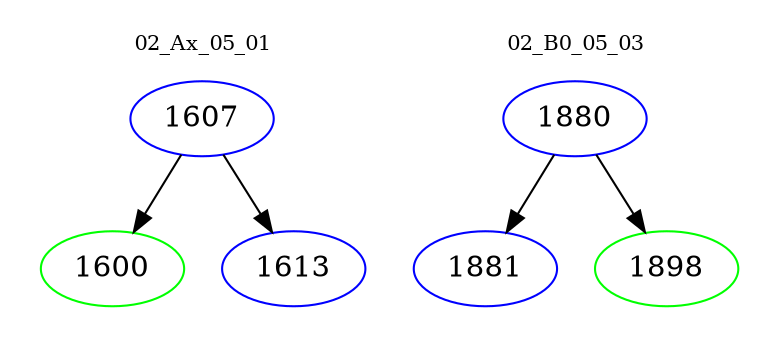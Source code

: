 digraph{
subgraph cluster_0 {
color = white
label = "02_Ax_05_01";
fontsize=10;
T0_1607 [label="1607", color="blue"]
T0_1607 -> T0_1600 [color="black"]
T0_1600 [label="1600", color="green"]
T0_1607 -> T0_1613 [color="black"]
T0_1613 [label="1613", color="blue"]
}
subgraph cluster_1 {
color = white
label = "02_B0_05_03";
fontsize=10;
T1_1880 [label="1880", color="blue"]
T1_1880 -> T1_1881 [color="black"]
T1_1881 [label="1881", color="blue"]
T1_1880 -> T1_1898 [color="black"]
T1_1898 [label="1898", color="green"]
}
}
